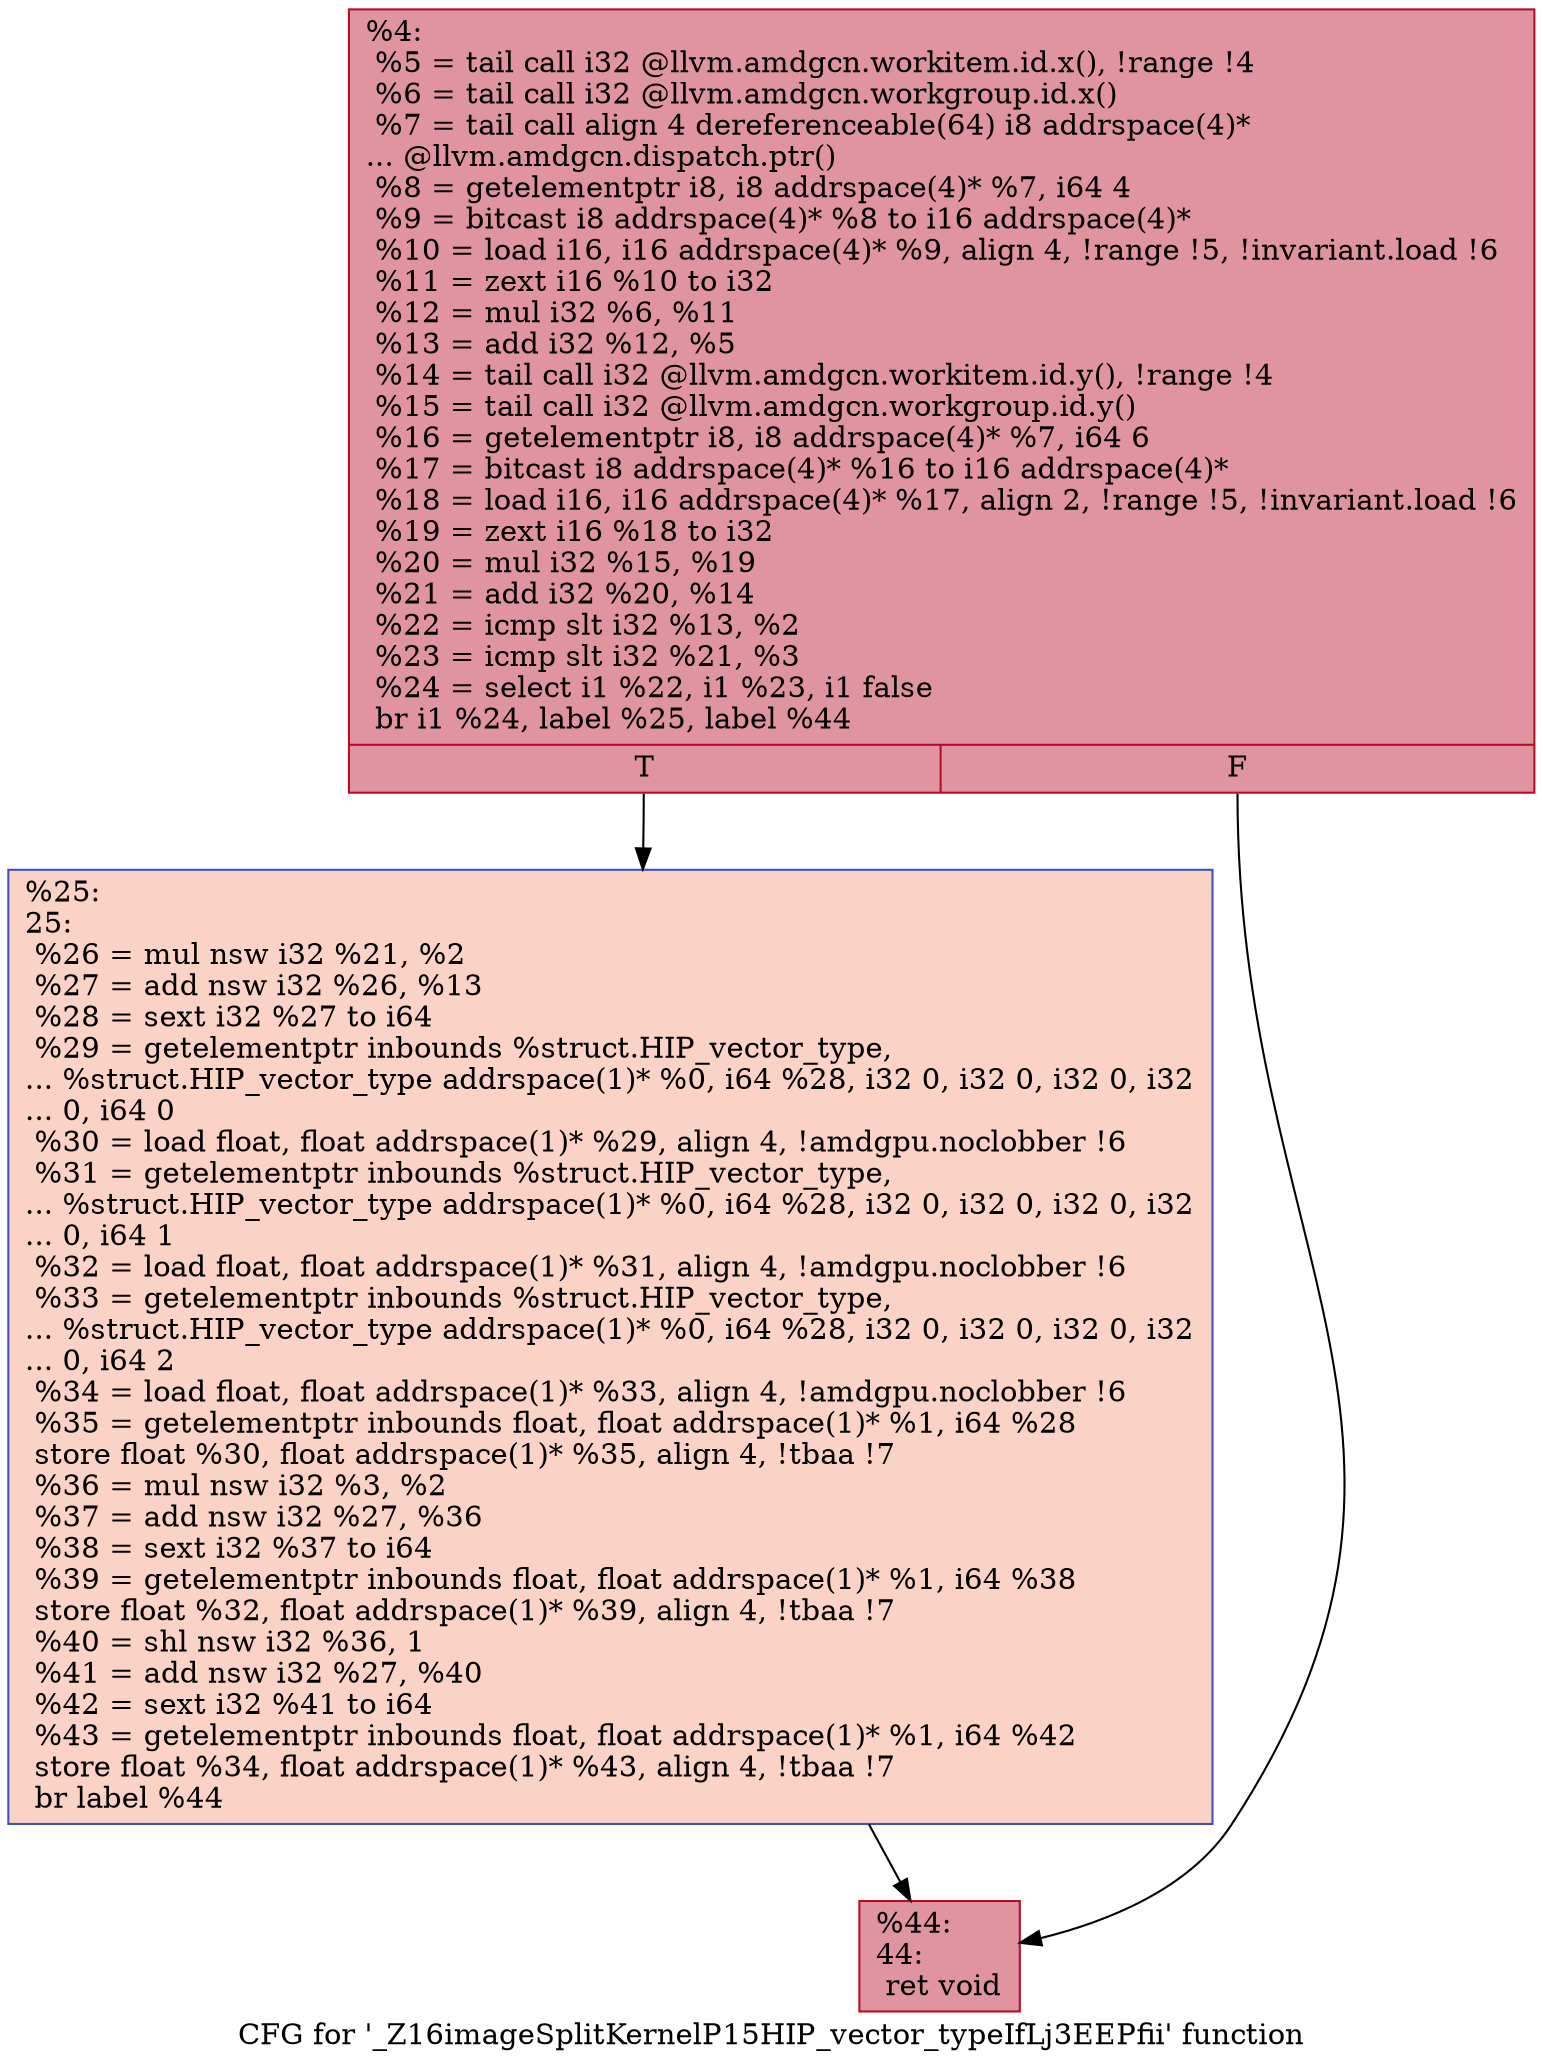 digraph "CFG for '_Z16imageSplitKernelP15HIP_vector_typeIfLj3EEPfii' function" {
	label="CFG for '_Z16imageSplitKernelP15HIP_vector_typeIfLj3EEPfii' function";

	Node0x5627200 [shape=record,color="#b70d28ff", style=filled, fillcolor="#b70d2870",label="{%4:\l  %5 = tail call i32 @llvm.amdgcn.workitem.id.x(), !range !4\l  %6 = tail call i32 @llvm.amdgcn.workgroup.id.x()\l  %7 = tail call align 4 dereferenceable(64) i8 addrspace(4)*\l... @llvm.amdgcn.dispatch.ptr()\l  %8 = getelementptr i8, i8 addrspace(4)* %7, i64 4\l  %9 = bitcast i8 addrspace(4)* %8 to i16 addrspace(4)*\l  %10 = load i16, i16 addrspace(4)* %9, align 4, !range !5, !invariant.load !6\l  %11 = zext i16 %10 to i32\l  %12 = mul i32 %6, %11\l  %13 = add i32 %12, %5\l  %14 = tail call i32 @llvm.amdgcn.workitem.id.y(), !range !4\l  %15 = tail call i32 @llvm.amdgcn.workgroup.id.y()\l  %16 = getelementptr i8, i8 addrspace(4)* %7, i64 6\l  %17 = bitcast i8 addrspace(4)* %16 to i16 addrspace(4)*\l  %18 = load i16, i16 addrspace(4)* %17, align 2, !range !5, !invariant.load !6\l  %19 = zext i16 %18 to i32\l  %20 = mul i32 %15, %19\l  %21 = add i32 %20, %14\l  %22 = icmp slt i32 %13, %2\l  %23 = icmp slt i32 %21, %3\l  %24 = select i1 %22, i1 %23, i1 false\l  br i1 %24, label %25, label %44\l|{<s0>T|<s1>F}}"];
	Node0x5627200:s0 -> Node0x562abd0;
	Node0x5627200:s1 -> Node0x562ac60;
	Node0x562abd0 [shape=record,color="#3d50c3ff", style=filled, fillcolor="#f59c7d70",label="{%25:\l25:                                               \l  %26 = mul nsw i32 %21, %2\l  %27 = add nsw i32 %26, %13\l  %28 = sext i32 %27 to i64\l  %29 = getelementptr inbounds %struct.HIP_vector_type,\l... %struct.HIP_vector_type addrspace(1)* %0, i64 %28, i32 0, i32 0, i32 0, i32\l... 0, i64 0\l  %30 = load float, float addrspace(1)* %29, align 4, !amdgpu.noclobber !6\l  %31 = getelementptr inbounds %struct.HIP_vector_type,\l... %struct.HIP_vector_type addrspace(1)* %0, i64 %28, i32 0, i32 0, i32 0, i32\l... 0, i64 1\l  %32 = load float, float addrspace(1)* %31, align 4, !amdgpu.noclobber !6\l  %33 = getelementptr inbounds %struct.HIP_vector_type,\l... %struct.HIP_vector_type addrspace(1)* %0, i64 %28, i32 0, i32 0, i32 0, i32\l... 0, i64 2\l  %34 = load float, float addrspace(1)* %33, align 4, !amdgpu.noclobber !6\l  %35 = getelementptr inbounds float, float addrspace(1)* %1, i64 %28\l  store float %30, float addrspace(1)* %35, align 4, !tbaa !7\l  %36 = mul nsw i32 %3, %2\l  %37 = add nsw i32 %27, %36\l  %38 = sext i32 %37 to i64\l  %39 = getelementptr inbounds float, float addrspace(1)* %1, i64 %38\l  store float %32, float addrspace(1)* %39, align 4, !tbaa !7\l  %40 = shl nsw i32 %36, 1\l  %41 = add nsw i32 %27, %40\l  %42 = sext i32 %41 to i64\l  %43 = getelementptr inbounds float, float addrspace(1)* %1, i64 %42\l  store float %34, float addrspace(1)* %43, align 4, !tbaa !7\l  br label %44\l}"];
	Node0x562abd0 -> Node0x562ac60;
	Node0x562ac60 [shape=record,color="#b70d28ff", style=filled, fillcolor="#b70d2870",label="{%44:\l44:                                               \l  ret void\l}"];
}
